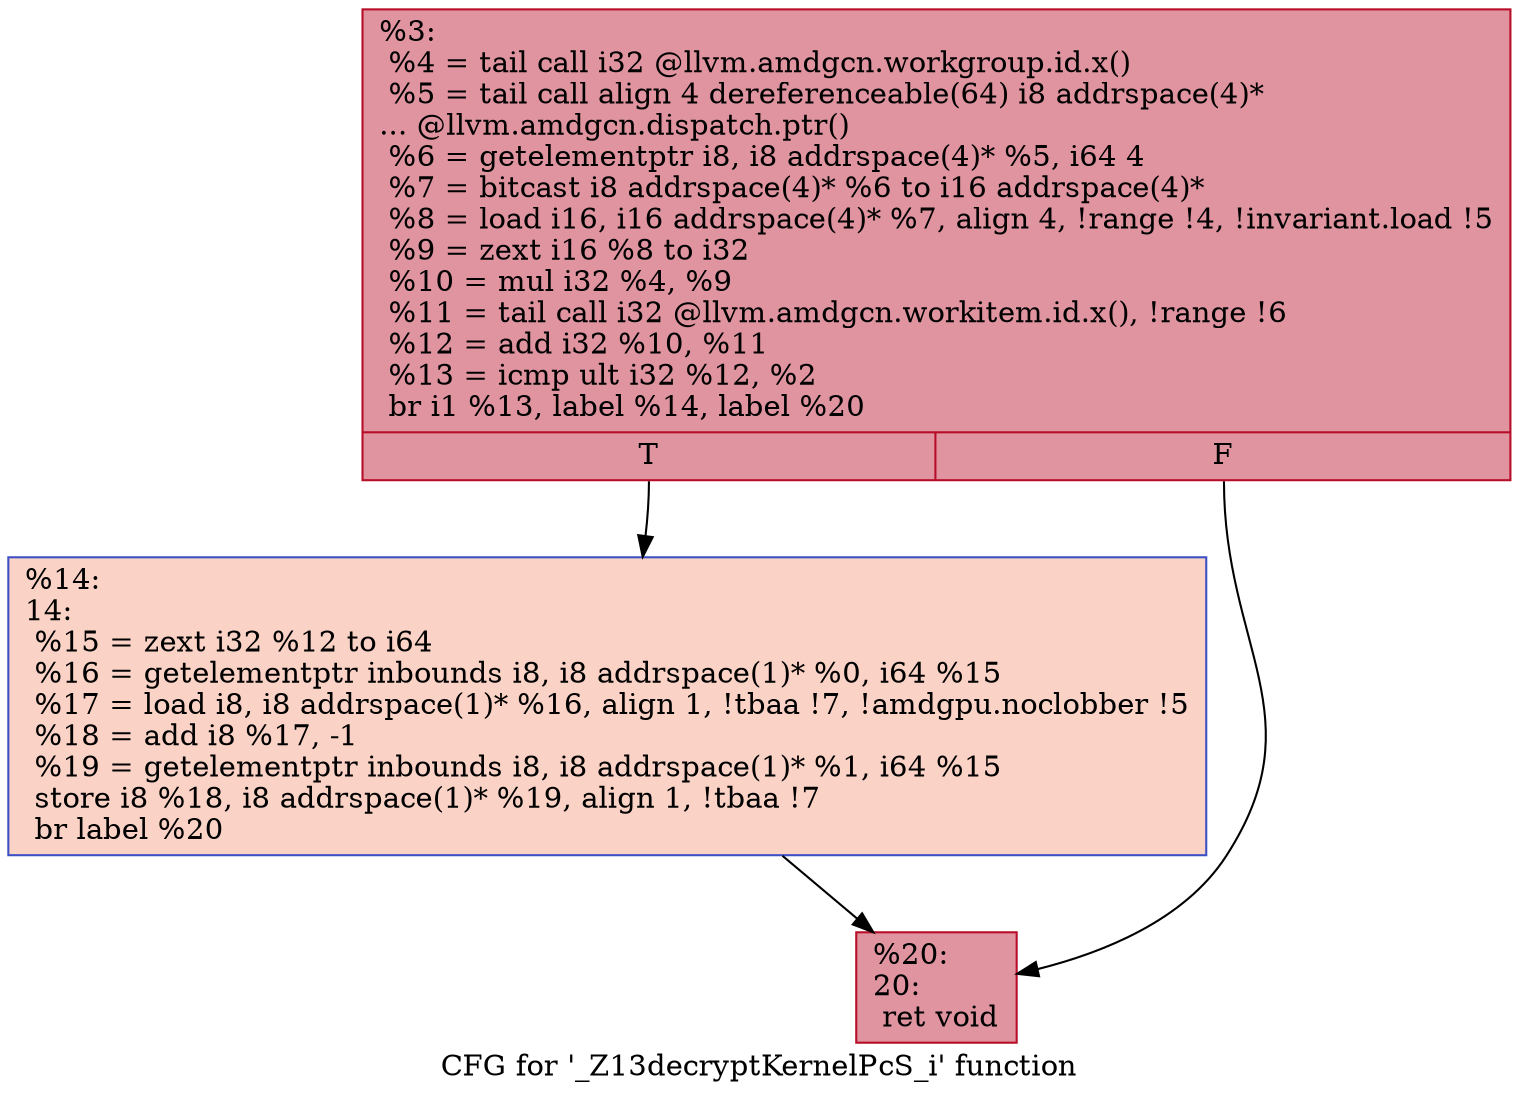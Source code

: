 digraph "CFG for '_Z13decryptKernelPcS_i' function" {
	label="CFG for '_Z13decryptKernelPcS_i' function";

	Node0x5af9fd0 [shape=record,color="#b70d28ff", style=filled, fillcolor="#b70d2870",label="{%3:\l  %4 = tail call i32 @llvm.amdgcn.workgroup.id.x()\l  %5 = tail call align 4 dereferenceable(64) i8 addrspace(4)*\l... @llvm.amdgcn.dispatch.ptr()\l  %6 = getelementptr i8, i8 addrspace(4)* %5, i64 4\l  %7 = bitcast i8 addrspace(4)* %6 to i16 addrspace(4)*\l  %8 = load i16, i16 addrspace(4)* %7, align 4, !range !4, !invariant.load !5\l  %9 = zext i16 %8 to i32\l  %10 = mul i32 %4, %9\l  %11 = tail call i32 @llvm.amdgcn.workitem.id.x(), !range !6\l  %12 = add i32 %10, %11\l  %13 = icmp ult i32 %12, %2\l  br i1 %13, label %14, label %20\l|{<s0>T|<s1>F}}"];
	Node0x5af9fd0:s0 -> Node0x5afbed0;
	Node0x5af9fd0:s1 -> Node0x5afbf60;
	Node0x5afbed0 [shape=record,color="#3d50c3ff", style=filled, fillcolor="#f59c7d70",label="{%14:\l14:                                               \l  %15 = zext i32 %12 to i64\l  %16 = getelementptr inbounds i8, i8 addrspace(1)* %0, i64 %15\l  %17 = load i8, i8 addrspace(1)* %16, align 1, !tbaa !7, !amdgpu.noclobber !5\l  %18 = add i8 %17, -1\l  %19 = getelementptr inbounds i8, i8 addrspace(1)* %1, i64 %15\l  store i8 %18, i8 addrspace(1)* %19, align 1, !tbaa !7\l  br label %20\l}"];
	Node0x5afbed0 -> Node0x5afbf60;
	Node0x5afbf60 [shape=record,color="#b70d28ff", style=filled, fillcolor="#b70d2870",label="{%20:\l20:                                               \l  ret void\l}"];
}
